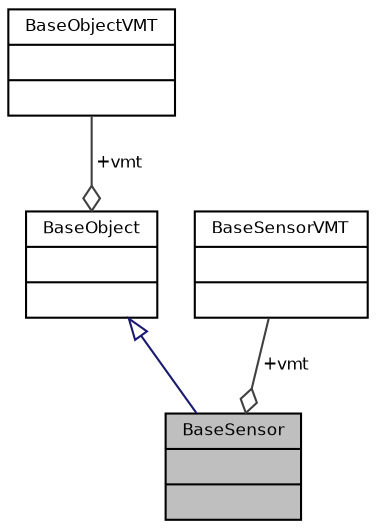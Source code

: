 digraph "BaseSensor"
{
  bgcolor="transparent";
  edge [fontname="Helvetica",fontsize="8",labelfontname="Helvetica",labelfontsize="8"];
  node [fontname="Helvetica",fontsize="8",shape=record];
  Node8 [label="{BaseSensor\n||}",height=0.2,width=0.4,color="black", fillcolor="grey75", style="filled", fontcolor="black"];
  Node9 -> Node8 [dir="back",color="midnightblue",fontsize="8",style="solid",arrowtail="onormal",fontname="Helvetica"];
  Node9 [label="{BaseObject\n||}",height=0.2,width=0.4,color="black",URL="$struct_base_object.html",tooltip="Base stream class. "];
  Node10 -> Node9 [color="grey25",fontsize="8",style="solid",label=" +vmt" ,arrowhead="odiamond",fontname="Helvetica"];
  Node10 [label="{BaseObjectVMT\n||}",height=0.2,width=0.4,color="black",URL="$struct_base_object_v_m_t.html",tooltip="BaseObject virtual methods table. "];
  Node11 -> Node8 [color="grey25",fontsize="8",style="solid",label=" +vmt" ,arrowhead="odiamond",fontname="Helvetica"];
  Node11 [label="{BaseSensorVMT\n||}",height=0.2,width=0.4,color="black",URL="$struct_base_sensor_v_m_t.html",tooltip="BaseSensor virtual methods table. "];
}
